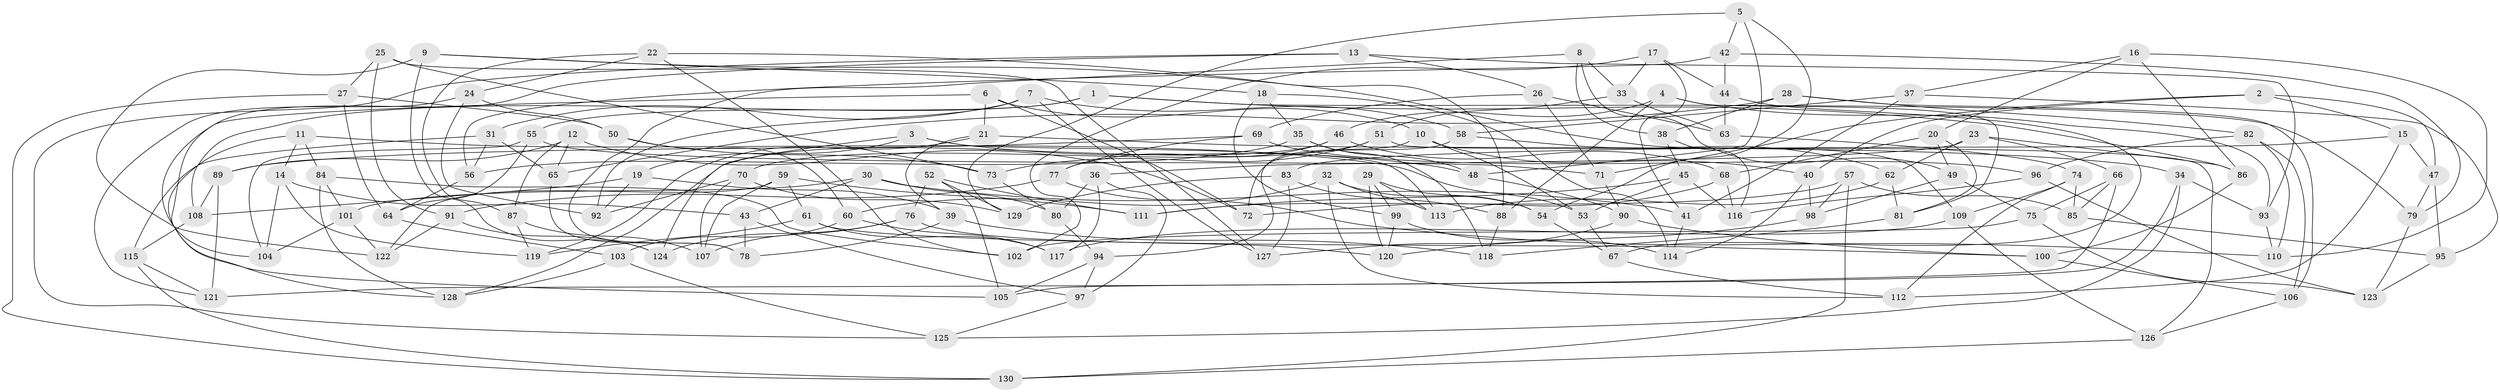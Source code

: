 // coarse degree distribution, {6: 0.48148148148148145, 5: 0.12345679012345678, 4: 0.3950617283950617}
// Generated by graph-tools (version 1.1) at 2025/52/02/27/25 19:52:28]
// undirected, 130 vertices, 260 edges
graph export_dot {
graph [start="1"]
  node [color=gray90,style=filled];
  1;
  2;
  3;
  4;
  5;
  6;
  7;
  8;
  9;
  10;
  11;
  12;
  13;
  14;
  15;
  16;
  17;
  18;
  19;
  20;
  21;
  22;
  23;
  24;
  25;
  26;
  27;
  28;
  29;
  30;
  31;
  32;
  33;
  34;
  35;
  36;
  37;
  38;
  39;
  40;
  41;
  42;
  43;
  44;
  45;
  46;
  47;
  48;
  49;
  50;
  51;
  52;
  53;
  54;
  55;
  56;
  57;
  58;
  59;
  60;
  61;
  62;
  63;
  64;
  65;
  66;
  67;
  68;
  69;
  70;
  71;
  72;
  73;
  74;
  75;
  76;
  77;
  78;
  79;
  80;
  81;
  82;
  83;
  84;
  85;
  86;
  87;
  88;
  89;
  90;
  91;
  92;
  93;
  94;
  95;
  96;
  97;
  98;
  99;
  100;
  101;
  102;
  103;
  104;
  105;
  106;
  107;
  108;
  109;
  110;
  111;
  112;
  113;
  114;
  115;
  116;
  117;
  118;
  119;
  120;
  121;
  122;
  123;
  124;
  125;
  126;
  127;
  128;
  129;
  130;
  1 -- 86;
  1 -- 79;
  1 -- 55;
  1 -- 108;
  2 -- 47;
  2 -- 71;
  2 -- 15;
  2 -- 40;
  3 -- 113;
  3 -- 19;
  3 -- 48;
  3 -- 124;
  4 -- 93;
  4 -- 81;
  4 -- 46;
  4 -- 88;
  5 -- 48;
  5 -- 42;
  5 -- 54;
  5 -- 129;
  6 -- 10;
  6 -- 72;
  6 -- 104;
  6 -- 21;
  7 -- 92;
  7 -- 127;
  7 -- 58;
  7 -- 31;
  8 -- 49;
  8 -- 38;
  8 -- 78;
  8 -- 33;
  9 -- 124;
  9 -- 109;
  9 -- 18;
  9 -- 122;
  10 -- 53;
  10 -- 40;
  10 -- 94;
  11 -- 14;
  11 -- 128;
  11 -- 84;
  11 -- 53;
  12 -- 65;
  12 -- 89;
  12 -- 72;
  12 -- 87;
  13 -- 105;
  13 -- 26;
  13 -- 93;
  13 -- 125;
  14 -- 43;
  14 -- 104;
  14 -- 119;
  15 -- 112;
  15 -- 83;
  15 -- 47;
  16 -- 110;
  16 -- 20;
  16 -- 37;
  16 -- 86;
  17 -- 44;
  17 -- 33;
  17 -- 41;
  17 -- 102;
  18 -- 114;
  18 -- 35;
  18 -- 99;
  19 -- 39;
  19 -- 108;
  19 -- 92;
  20 -- 49;
  20 -- 81;
  20 -- 68;
  21 -- 39;
  21 -- 34;
  21 -- 119;
  22 -- 87;
  22 -- 88;
  22 -- 24;
  22 -- 102;
  23 -- 36;
  23 -- 62;
  23 -- 86;
  23 -- 66;
  24 -- 50;
  24 -- 121;
  24 -- 92;
  25 -- 73;
  25 -- 27;
  25 -- 91;
  25 -- 127;
  26 -- 63;
  26 -- 71;
  26 -- 69;
  27 -- 50;
  27 -- 130;
  27 -- 64;
  28 -- 65;
  28 -- 38;
  28 -- 106;
  28 -- 82;
  29 -- 99;
  29 -- 120;
  29 -- 54;
  29 -- 113;
  30 -- 80;
  30 -- 41;
  30 -- 43;
  30 -- 101;
  31 -- 65;
  31 -- 115;
  31 -- 56;
  32 -- 113;
  32 -- 60;
  32 -- 112;
  32 -- 54;
  33 -- 63;
  33 -- 51;
  34 -- 125;
  34 -- 93;
  34 -- 105;
  35 -- 118;
  35 -- 48;
  35 -- 56;
  36 -- 97;
  36 -- 117;
  36 -- 80;
  37 -- 95;
  37 -- 41;
  37 -- 58;
  38 -- 116;
  38 -- 45;
  39 -- 78;
  39 -- 118;
  40 -- 98;
  40 -- 114;
  41 -- 114;
  42 -- 56;
  42 -- 44;
  42 -- 79;
  43 -- 78;
  43 -- 97;
  44 -- 67;
  44 -- 63;
  45 -- 53;
  45 -- 111;
  45 -- 116;
  46 -- 128;
  46 -- 77;
  46 -- 68;
  47 -- 79;
  47 -- 95;
  48 -- 90;
  49 -- 98;
  49 -- 75;
  50 -- 73;
  50 -- 60;
  51 -- 73;
  51 -- 70;
  51 -- 126;
  52 -- 105;
  52 -- 111;
  52 -- 76;
  52 -- 129;
  53 -- 67;
  54 -- 67;
  55 -- 104;
  55 -- 71;
  55 -- 64;
  56 -- 64;
  57 -- 111;
  57 -- 98;
  57 -- 85;
  57 -- 130;
  58 -- 62;
  58 -- 72;
  59 -- 111;
  59 -- 122;
  59 -- 61;
  59 -- 107;
  60 -- 117;
  60 -- 103;
  61 -- 100;
  61 -- 119;
  61 -- 117;
  62 -- 81;
  62 -- 113;
  63 -- 74;
  64 -- 103;
  65 -- 78;
  66 -- 75;
  66 -- 121;
  66 -- 85;
  67 -- 112;
  68 -- 116;
  68 -- 72;
  69 -- 96;
  69 -- 89;
  69 -- 77;
  70 -- 129;
  70 -- 92;
  70 -- 107;
  71 -- 90;
  73 -- 80;
  74 -- 109;
  74 -- 85;
  74 -- 112;
  75 -- 102;
  75 -- 123;
  76 -- 124;
  76 -- 120;
  76 -- 107;
  77 -- 91;
  77 -- 110;
  79 -- 123;
  80 -- 94;
  81 -- 118;
  82 -- 110;
  82 -- 96;
  82 -- 106;
  83 -- 127;
  83 -- 129;
  83 -- 88;
  84 -- 128;
  84 -- 101;
  84 -- 102;
  85 -- 95;
  86 -- 100;
  87 -- 119;
  87 -- 107;
  88 -- 118;
  89 -- 108;
  89 -- 121;
  90 -- 127;
  90 -- 100;
  91 -- 124;
  91 -- 122;
  93 -- 110;
  94 -- 97;
  94 -- 105;
  95 -- 123;
  96 -- 116;
  96 -- 123;
  97 -- 125;
  98 -- 120;
  99 -- 114;
  99 -- 120;
  100 -- 106;
  101 -- 122;
  101 -- 104;
  103 -- 125;
  103 -- 128;
  106 -- 126;
  108 -- 115;
  109 -- 117;
  109 -- 126;
  115 -- 121;
  115 -- 130;
  126 -- 130;
}
